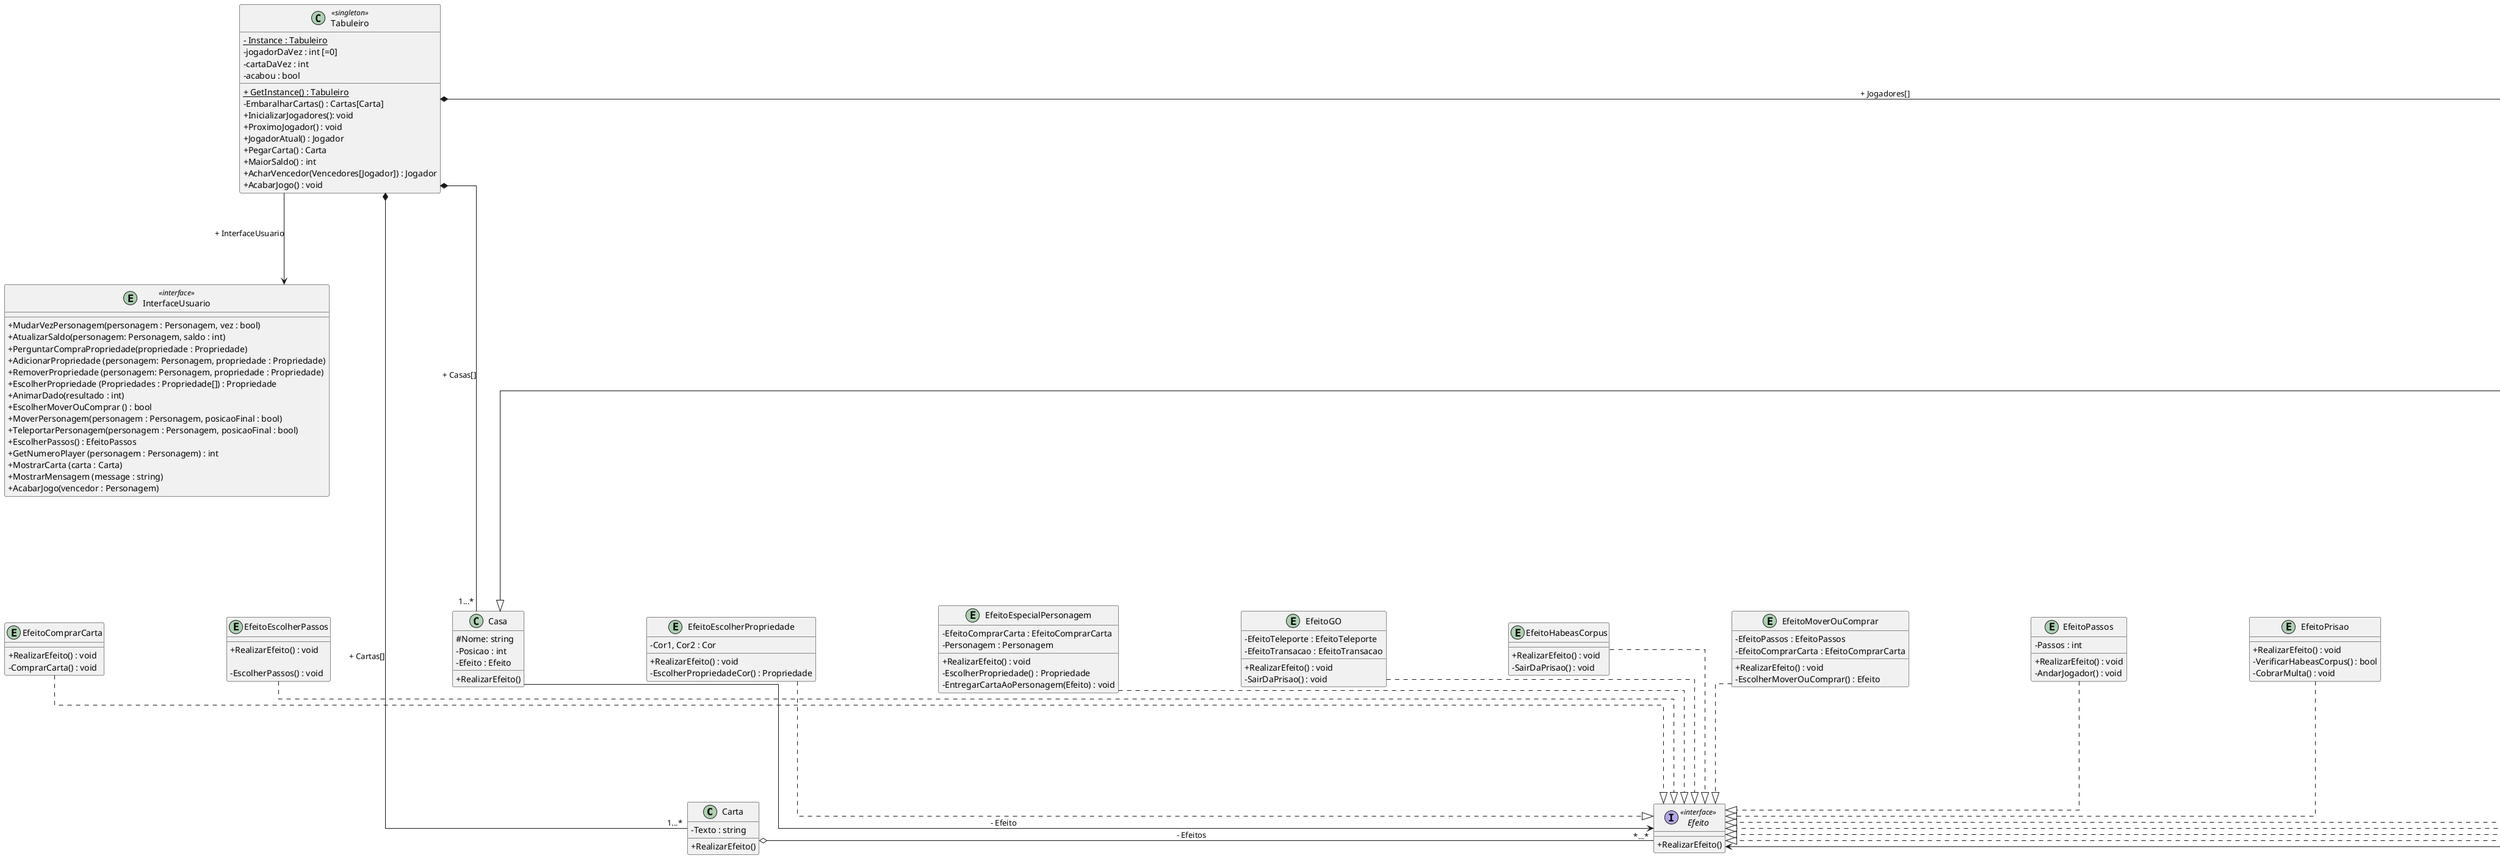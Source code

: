 @startuml diagrama
skinparam linetype ortho
skinparam classAttributeIconSize 0
skinparam nodesep 200
skinparam ranksep 150

class Carta{
    - Texto : string
    + RealizarEfeito()
}

class Casa{
    # Nome: string
    - Posicao : int
    - Efeito : Efeito

    + RealizarEfeito()
}

enum Cor{
    AMARELO
    AZUL_CLARO
    AZUL_ESCURO
    LARANJA
    MARROM
    VERDE
    VERMELHO
    ROSA
}

interface Efeito <<interface>>{
    + RealizarEfeito()
}

class Jogador{
    - Saldo : int
    - Posicao: int
    - numeroPlayer: int {readonly}
    + EfeitoHabeasCorpus: EfeitoHabeasCorpus

    - JogarDado(): int
    - GanharDinheiroPorVolta(): void
    + Receber(int): void
    + Pagar(int): void
    + IniciarRodada() : void
    + Mover(int) : void
    + Teleportar(int) : void
}

enum Personagem{
    BARCO
    CACHORRO
    CARRO
    GATO
}

class Propriedade{
    - Preco: int
    - Aluguel: int
    - AluguelDobrado : bool [= false]

    + RealizarEfeitos()
    + ChecarProprietario(Jogador) : bool
    + RemoverProprietario(Jogador) : void
    + Comprar(Jogador): void
    + CobrarAluguel(): void
}

class Tabuleiro<<singleton>>{
    <u>- Instance : Tabuleiro</u>
    - jogadorDaVez : int [=0]
    - cartaDaVez : int
    - acabou : bool

    <u>+ GetInstance() : Tabuleiro</u>
    - EmbaralharCartas() : Cartas[Carta]
    + InicializarJogadores(): void
    + ProximoJogador() : void
    + JogadorAtual() : Jogador
    + PegarCarta() : Carta
    + MaiorSaldo() : int
    + AcharVencedor(Vencedores[Jogador]) : Jogador
    + AcabarJogo() : void
}

entity InterfaceUsuario <<interface>>{
    + MudarVezPersonagem(personagem : Personagem, vez : bool)
    + AtualizarSaldo(personagem: Personagem, saldo : int)
    + PerguntarCompraPropriedade(propriedade : Propriedade)
    + AdicionarPropriedade (personagem: Personagem, propriedade : Propriedade)
    + RemoverPropriedade (personagem: Personagem, propriedade : Propriedade)
    + EscolherPropriedade (Propriedades : Propriedade[]) : Propriedade
    + AnimarDado(resultado : int)
    + EscolherMoverOuComprar () : bool
    + MoverPersonagem(personagem : Personagem, posicaoFinal : bool)
    + TeleportarPersonagem(personagem : Personagem, posicaoFinal : bool)
    + EscolherPassos() : EfeitoPassos
    + GetNumeroPlayer (personagem : Personagem) : int
    + MostrarCarta (carta : Carta)
    + MostrarMensagem (message : string)
    + AcabarJogo(vencedor : Personagem)

}

entity EfeitoComprarCarta{
    + RealizarEfeito() : void
    - ComprarCarta() : void 
}

entity EfeitoEscolherPassos{
    + RealizarEfeito() : void

    - EscolherPassos() : void
}

entity EfeitoEscolherPropriedade{
    - Cor1, Cor2 : Cor

    + RealizarEfeito() : void
    - EscolherPropriedadeCor() : Propriedade
}

entity EfeitoEspecialPersonagem{
    - EfeitoComprarCarta : EfeitoComprarCarta
    - Personagem : Personagem

    + RealizarEfeito() : void
    - EscolherPropriedade() : Propriedade
    - EntregarCartaAoPersonagem(Efeito) : void
}

entity EfeitoGO{
    - EfeitoTeleporte : EfeitoTeleporte
    - EfeitoTransacao : EfeitoTransacao 

    + RealizarEfeito() : void
    - SairDaPrisao() : void
}

entity EfeitoHabeasCorpus{
    + RealizarEfeito() : void
    - SairDaPrisao() : void
}

entity EfeitoMoverOuComprar{
    - EfeitoPassos : EfeitoPassos
    - EfeitoComprarCarta : EfeitoComprarCarta

    + RealizarEfeito() : void
    - EscolherMoverOuComprar() : Efeito
}

entity EfeitoPassos{
    - Passos : int

    + RealizarEfeito() : void
    - AndarJogador() : void
}

entity EfeitoPrisao{
    + RealizarEfeito() : void
    - VerificarHabeasCorpus() : bool
    - CobrarMulta() : void
}

entity EfeitoPropriedadeGratis{
    - IndicePropriedade : int

    + RealizarEfeito() : void
    - PegarOuPagar() : Propriedade
}

entity EfeitoTeleporte{
    - Destino : int

    + RealizarEfeito() : void
    - TeleportarJogador() : void
}

entity EfeitoTransacao{
    - Transacao : int

    + RealizarEfeito() : void
    - AplicarTransacao() : void
}

entity EfeitoVaParaPrisao{
    - MotivosParaPrisao : List<string>
    - EfeitoTeleporte : EfeitoTeleporte
    - EfeitoPrisao : EfeitoPrisao
    
    + RealizarEfeito() : void
}

Carta o- "*...*" Efeito : - Efeitos

Casa --> Efeito : - Efeito

Jogador  o-- "1...*" Propriedade : + Propriedades[]
Jogador --> Personagem : - Personagem {readonly}
Jogador --> Efeito : + EfeitoInicial

Propriedade --> Cor : + Cor
Propriedade --> "0..1" Jogador: - Proprietario
Propriedade --|> Casa

Tabuleiro *- "1...*" Jogador : + Jogadores[]
Tabuleiro *- "1...*" Casa : + Casas[]
Tabuleiro *- "1...*" Carta : + Cartas[]
Tabuleiro --> InterfaceUsuario : + InterfaceUsuario

EfeitoComprarCarta ..|> Efeito
EfeitoEscolherPassos ..|> Efeito
EfeitoEscolherPropriedade ..|> Efeito
EfeitoEspecialPersonagem ..|> Efeito
EfeitoGO ..|> Efeito
EfeitoHabeasCorpus ..|> Efeito
EfeitoMoverOuComprar ..|> Efeito
EfeitoPassos ..|> Efeito
EfeitoPropriedadeGratis ..|> Efeito
EfeitoPrisao ..|> Efeito
EfeitoTeleporte ..|> Efeito
EfeitoTransacao ..|> Efeito
EfeitoVaParaPrisao ..|> Efeito

@enduml